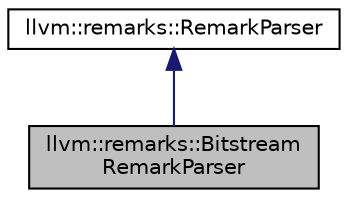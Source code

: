 digraph "llvm::remarks::BitstreamRemarkParser"
{
 // LATEX_PDF_SIZE
  bgcolor="transparent";
  edge [fontname="Helvetica",fontsize="10",labelfontname="Helvetica",labelfontsize="10"];
  node [fontname="Helvetica",fontsize="10",shape=record];
  Node1 [label="llvm::remarks::Bitstream\lRemarkParser",height=0.2,width=0.4,color="black", fillcolor="grey75", style="filled", fontcolor="black",tooltip="Parses and holds the state of the latest parsed remark."];
  Node2 -> Node1 [dir="back",color="midnightblue",fontsize="10",style="solid",fontname="Helvetica"];
  Node2 [label="llvm::remarks::RemarkParser",height=0.2,width=0.4,color="black",URL="$structllvm_1_1remarks_1_1RemarkParser.html",tooltip="Parser used to parse a raw buffer to remarks::Remark objects."];
}
